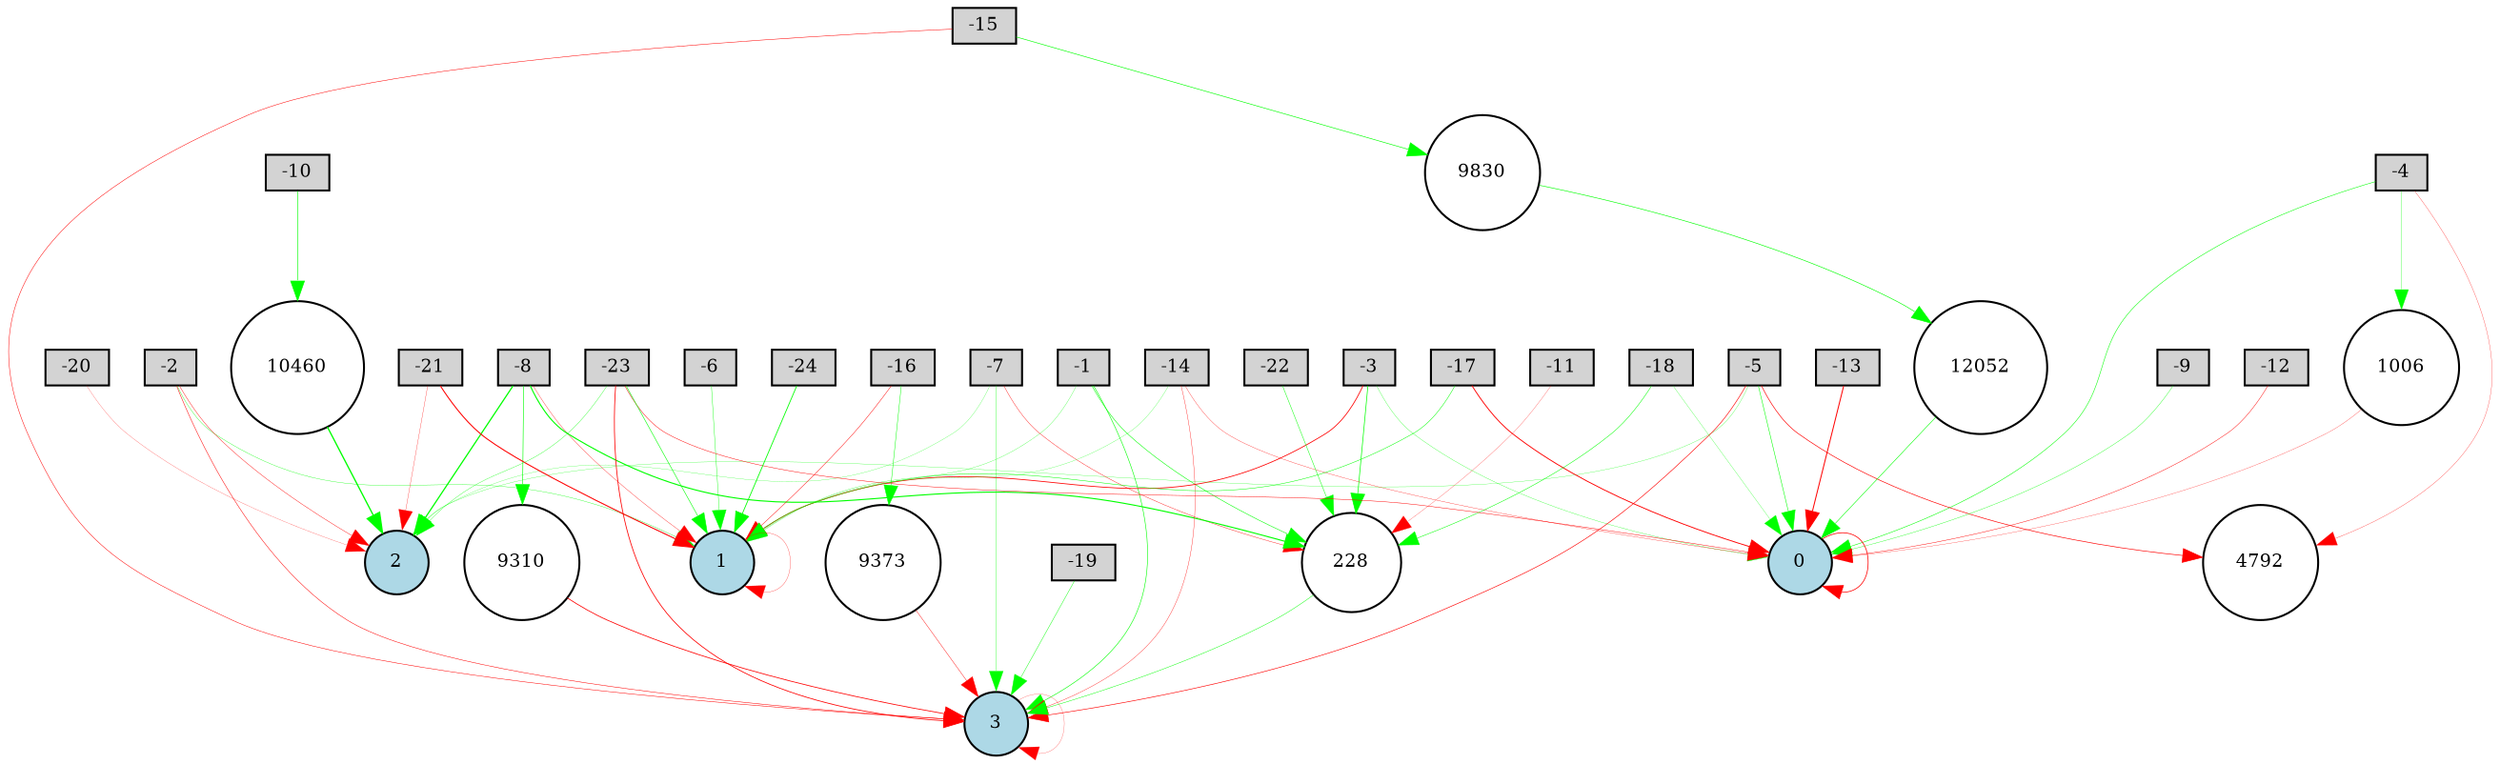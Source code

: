 digraph {
	node [fontsize=9 height=0.2 shape=circle width=0.2]
	-1 [fillcolor=lightgray shape=box style=filled]
	-2 [fillcolor=lightgray shape=box style=filled]
	-3 [fillcolor=lightgray shape=box style=filled]
	-4 [fillcolor=lightgray shape=box style=filled]
	-5 [fillcolor=lightgray shape=box style=filled]
	-6 [fillcolor=lightgray shape=box style=filled]
	-7 [fillcolor=lightgray shape=box style=filled]
	-8 [fillcolor=lightgray shape=box style=filled]
	-9 [fillcolor=lightgray shape=box style=filled]
	-10 [fillcolor=lightgray shape=box style=filled]
	-11 [fillcolor=lightgray shape=box style=filled]
	-12 [fillcolor=lightgray shape=box style=filled]
	-13 [fillcolor=lightgray shape=box style=filled]
	-14 [fillcolor=lightgray shape=box style=filled]
	-15 [fillcolor=lightgray shape=box style=filled]
	-16 [fillcolor=lightgray shape=box style=filled]
	-17 [fillcolor=lightgray shape=box style=filled]
	-18 [fillcolor=lightgray shape=box style=filled]
	-19 [fillcolor=lightgray shape=box style=filled]
	-20 [fillcolor=lightgray shape=box style=filled]
	-21 [fillcolor=lightgray shape=box style=filled]
	-22 [fillcolor=lightgray shape=box style=filled]
	-23 [fillcolor=lightgray shape=box style=filled]
	-24 [fillcolor=lightgray shape=box style=filled]
	0 [fillcolor=lightblue style=filled]
	1 [fillcolor=lightblue style=filled]
	2 [fillcolor=lightblue style=filled]
	3 [fillcolor=lightblue style=filled]
	228 [fillcolor=white style=filled]
	9830 [fillcolor=white style=filled]
	1006 [fillcolor=white style=filled]
	12052 [fillcolor=white style=filled]
	4792 [fillcolor=white style=filled]
	10460 [fillcolor=white style=filled]
	9373 [fillcolor=white style=filled]
	9310 [fillcolor=white style=filled]
	-20 -> 2 [color=red penwidth=0.10304909290492882 style=solid]
	-23 -> 0 [color=red penwidth=0.22309356606591063 style=solid]
	-5 -> 4792 [color=red penwidth=0.3140291596137137 style=solid]
	-19 -> 3 [color=green penwidth=0.2084680287964225 style=solid]
	-24 -> 1 [color=green penwidth=0.4031086966544659 style=solid]
	-12 -> 0 [color=red penwidth=0.2159662094750532 style=solid]
	-21 -> 1 [color=red penwidth=0.5059834286140459 style=solid]
	-1 -> 228 [color=green penwidth=0.2617011821474322 style=solid]
	-8 -> 1 [color=red penwidth=0.16096483517630455 style=solid]
	-14 -> 3 [color=red penwidth=0.16834578342125472 style=solid]
	12052 -> 0 [color=green penwidth=0.2721900480127993 style=solid]
	-8 -> 9310 [color=green penwidth=0.30000000000000004 style=solid]
	-2 -> 1 [color=green penwidth=0.1602386281739876 style=solid]
	3 -> 3 [color=red penwidth=0.1080543415842965 style=solid]
	-23 -> 3 [color=red penwidth=0.3896651981412257 style=solid]
	-5 -> 3 [color=red penwidth=0.300044361028846 style=solid]
	-23 -> 2 [color=green penwidth=0.15939670893852081 style=solid]
	-8 -> 2 [color=green penwidth=0.6161092083581813 style=solid]
	-18 -> 228 [color=green penwidth=0.24394085470619814 style=solid]
	-4 -> 1006 [color=green penwidth=0.1521093519007319 style=solid]
	-7 -> 3 [color=green penwidth=0.16766585139502793 style=solid]
	1 -> 1 [color=red penwidth=0.13316568834062295 style=solid]
	-18 -> 0 [color=green penwidth=0.12461788079075492 style=solid]
	-5 -> 0 [color=green penwidth=0.26036140678620223 style=solid]
	0 -> 0 [color=red penwidth=0.36566857707049105 style=solid]
	-22 -> 228 [color=green penwidth=0.22980781574516815 style=solid]
	9310 -> 3 [color=red penwidth=0.3819459944168663 style=solid]
	-17 -> 0 [color=red penwidth=0.4443897215279229 style=solid]
	-2 -> 2 [color=red penwidth=0.19716025003703436 style=solid]
	-1 -> 1 [color=green penwidth=0.1280190071904174 style=solid]
	-8 -> 228 [color=green penwidth=0.5399664585106867 style=solid]
	-16 -> 1 [color=red penwidth=0.22191229728806572 style=solid]
	-3 -> 1 [color=red penwidth=0.3889377374148054 style=solid]
	-11 -> 228 [color=red penwidth=0.11391800799909857 style=solid]
	-9 -> 0 [color=green penwidth=0.1713076397810931 style=solid]
	228 -> 3 [color=green penwidth=0.21866455722612535 style=solid]
	-4 -> 0 [color=green penwidth=0.25665343873670665 style=solid]
	-7 -> 2 [color=green penwidth=0.1119306390091128 style=solid]
	-10 -> 10460 [color=green penwidth=0.30000000000000004 style=solid]
	-3 -> 228 [color=green penwidth=0.34702728906091973 style=solid]
	9373 -> 3 [color=red penwidth=0.19663887184393752 style=solid]
	-4 -> 4792 [color=red penwidth=0.13401489137553674 style=solid]
	-14 -> 0 [color=red penwidth=0.145359741332825 style=solid]
	-6 -> 1 [color=green penwidth=0.19406876498313164 style=solid]
	-15 -> 9830 [color=green penwidth=0.30000000000000004 style=solid]
	-23 -> 1 [color=green penwidth=0.27799539887076746 style=solid]
	-7 -> 228 [color=red penwidth=0.18368900233582616 style=solid]
	9830 -> 12052 [color=green penwidth=0.30000000000000004 style=solid]
	-2 -> 3 [color=red penwidth=0.24319970955606274 style=solid]
	-21 -> 2 [color=red penwidth=0.14006435791605837 style=solid]
	-3 -> 0 [color=green penwidth=0.1398267463418111 style=solid]
	-17 -> 1 [color=green penwidth=0.2377873567257699 style=solid]
	10460 -> 2 [color=green penwidth=0.6497349468632901 style=solid]
	-15 -> 3 [color=red penwidth=0.23944056981997797 style=solid]
	-16 -> 9373 [color=green penwidth=0.22896284204952455 style=solid]
	1006 -> 0 [color=red penwidth=0.12700564536533154 style=solid]
	-13 -> 0 [color=red penwidth=0.48356576185805755 style=solid]
	-5 -> 2 [color=green penwidth=0.12578117076221154 style=solid]
	-14 -> 1 [color=green penwidth=0.11352097949120102 style=solid]
	-1 -> 3 [color=green penwidth=0.2824671332020907 style=solid]
}
